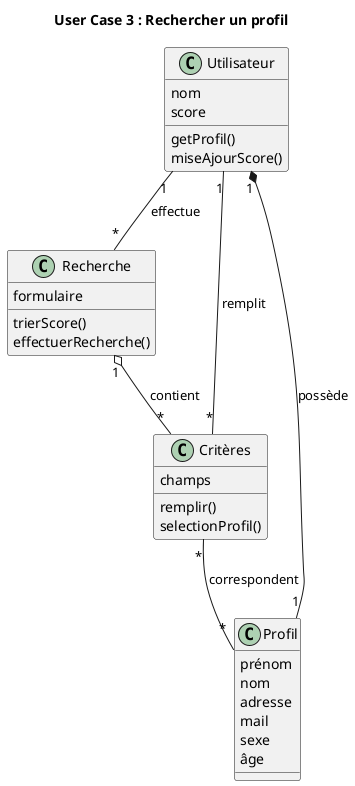 @startuml
title User Case 3 : Rechercher un profil

class Utilisateur{
nom
score
getProfil()
miseAjourScore()
}
class Recherche{
formulaire
trierScore()
effectuerRecherche()
}
class Critères{
champs
remplir()
selectionProfil()
}
class Profil{
prénom
nom
adresse
mail
sexe
âge
}

Utilisateur "1" -- "*" Recherche : effectue
Recherche "1" o-- "*" Critères : contient
Utilisateur "1" -- "*" Critères : remplit
Critères "*" -- "*" Profil : correspondent
Profil "1" --* "1" Utilisateur : possède
@enduml
